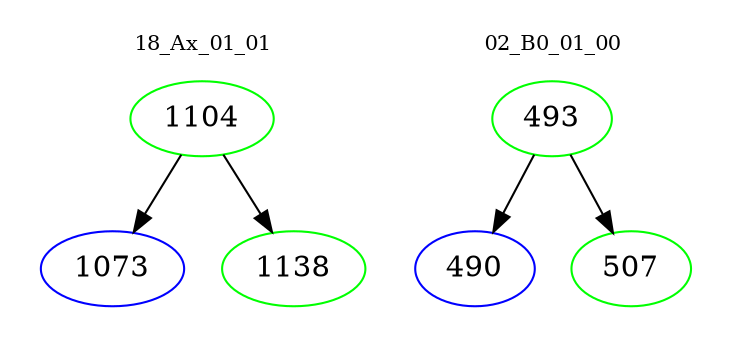 digraph{
subgraph cluster_0 {
color = white
label = "18_Ax_01_01";
fontsize=10;
T0_1104 [label="1104", color="green"]
T0_1104 -> T0_1073 [color="black"]
T0_1073 [label="1073", color="blue"]
T0_1104 -> T0_1138 [color="black"]
T0_1138 [label="1138", color="green"]
}
subgraph cluster_1 {
color = white
label = "02_B0_01_00";
fontsize=10;
T1_493 [label="493", color="green"]
T1_493 -> T1_490 [color="black"]
T1_490 [label="490", color="blue"]
T1_493 -> T1_507 [color="black"]
T1_507 [label="507", color="green"]
}
}
